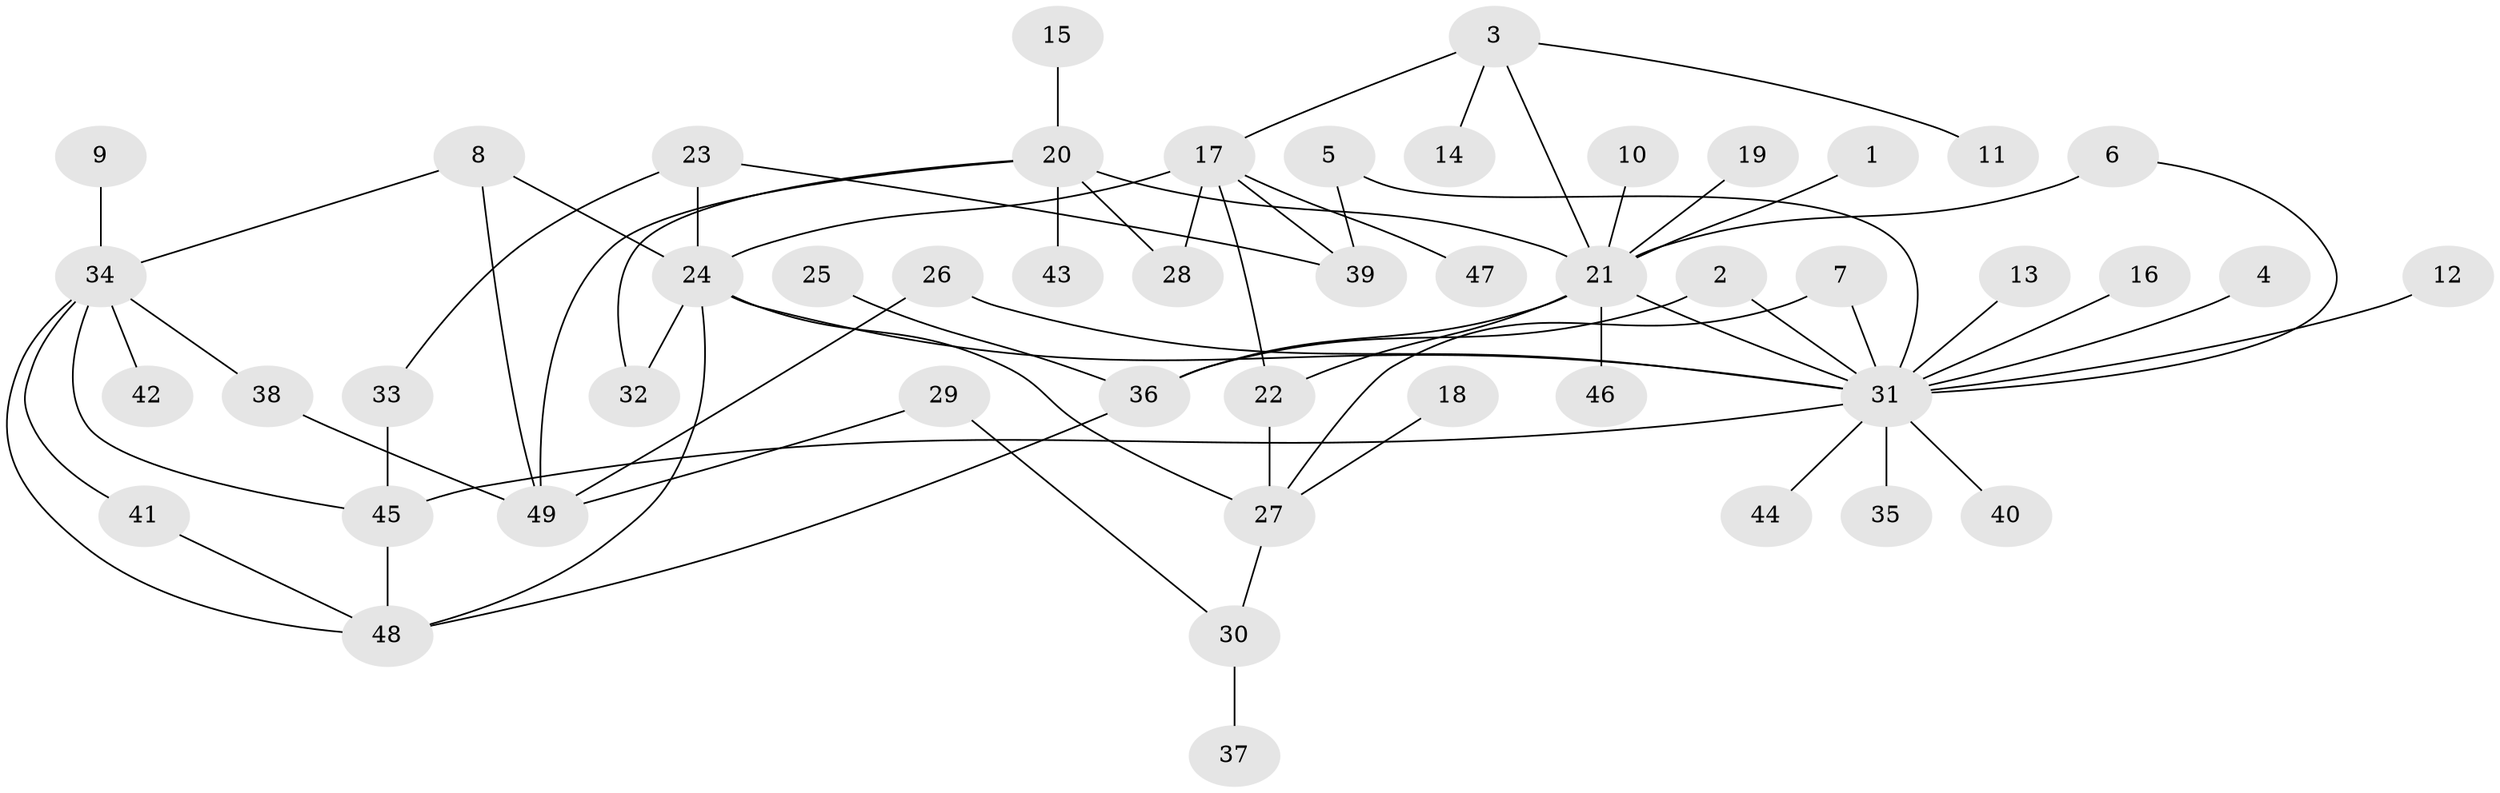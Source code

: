 // original degree distribution, {14: 0.010309278350515464, 1: 0.5567010309278351, 8: 0.030927835051546393, 6: 0.020618556701030927, 18: 0.010309278350515464, 5: 0.05154639175257732, 2: 0.1958762886597938, 3: 0.08247422680412371, 7: 0.020618556701030927, 9: 0.010309278350515464, 4: 0.010309278350515464}
// Generated by graph-tools (version 1.1) at 2025/01/03/09/25 03:01:53]
// undirected, 49 vertices, 68 edges
graph export_dot {
graph [start="1"]
  node [color=gray90,style=filled];
  1;
  2;
  3;
  4;
  5;
  6;
  7;
  8;
  9;
  10;
  11;
  12;
  13;
  14;
  15;
  16;
  17;
  18;
  19;
  20;
  21;
  22;
  23;
  24;
  25;
  26;
  27;
  28;
  29;
  30;
  31;
  32;
  33;
  34;
  35;
  36;
  37;
  38;
  39;
  40;
  41;
  42;
  43;
  44;
  45;
  46;
  47;
  48;
  49;
  1 -- 21 [weight=1.0];
  2 -- 31 [weight=1.0];
  2 -- 36 [weight=1.0];
  3 -- 11 [weight=1.0];
  3 -- 14 [weight=1.0];
  3 -- 17 [weight=1.0];
  3 -- 21 [weight=1.0];
  4 -- 31 [weight=1.0];
  5 -- 31 [weight=1.0];
  5 -- 39 [weight=1.0];
  6 -- 21 [weight=2.0];
  6 -- 31 [weight=1.0];
  7 -- 27 [weight=1.0];
  7 -- 31 [weight=1.0];
  8 -- 24 [weight=1.0];
  8 -- 34 [weight=1.0];
  8 -- 49 [weight=1.0];
  9 -- 34 [weight=1.0];
  10 -- 21 [weight=1.0];
  12 -- 31 [weight=1.0];
  13 -- 31 [weight=1.0];
  15 -- 20 [weight=1.0];
  16 -- 31 [weight=1.0];
  17 -- 22 [weight=1.0];
  17 -- 24 [weight=1.0];
  17 -- 28 [weight=1.0];
  17 -- 39 [weight=1.0];
  17 -- 47 [weight=1.0];
  18 -- 27 [weight=1.0];
  19 -- 21 [weight=1.0];
  20 -- 21 [weight=1.0];
  20 -- 28 [weight=1.0];
  20 -- 32 [weight=1.0];
  20 -- 43 [weight=1.0];
  20 -- 49 [weight=1.0];
  21 -- 22 [weight=1.0];
  21 -- 31 [weight=1.0];
  21 -- 36 [weight=1.0];
  21 -- 46 [weight=1.0];
  22 -- 27 [weight=1.0];
  23 -- 24 [weight=1.0];
  23 -- 33 [weight=1.0];
  23 -- 39 [weight=1.0];
  24 -- 27 [weight=1.0];
  24 -- 31 [weight=1.0];
  24 -- 32 [weight=1.0];
  24 -- 48 [weight=1.0];
  25 -- 36 [weight=1.0];
  26 -- 31 [weight=1.0];
  26 -- 49 [weight=1.0];
  27 -- 30 [weight=1.0];
  29 -- 30 [weight=1.0];
  29 -- 49 [weight=1.0];
  30 -- 37 [weight=1.0];
  31 -- 35 [weight=1.0];
  31 -- 40 [weight=1.0];
  31 -- 44 [weight=1.0];
  31 -- 45 [weight=1.0];
  33 -- 45 [weight=1.0];
  34 -- 38 [weight=1.0];
  34 -- 41 [weight=1.0];
  34 -- 42 [weight=1.0];
  34 -- 45 [weight=1.0];
  34 -- 48 [weight=1.0];
  36 -- 48 [weight=1.0];
  38 -- 49 [weight=1.0];
  41 -- 48 [weight=1.0];
  45 -- 48 [weight=1.0];
}
